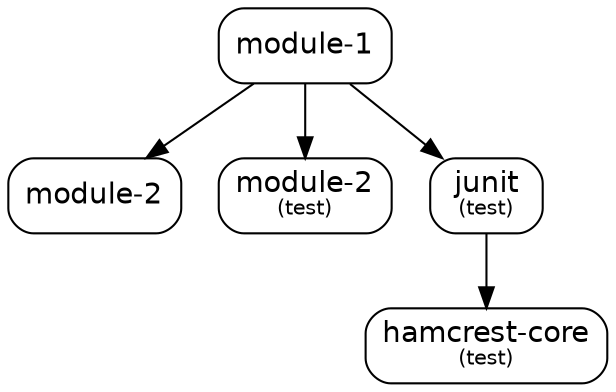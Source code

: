 digraph "module-1" {
  node [shape="box",style="rounded",fontname="Helvetica",fontsize="14"]
  edge [fontsize="10",fontname="Helvetica"]

  // Node Definitions:
  "com.github.ferstl:module-1"[label=<module-1>]
  "com.github.ferstl:module-2"[label=<module-2>]
  "com.github.ferstl:module-2:tests"[label=<module-2<font point-size="10"><br/>(test)</font>>]
  "junit:junit"[label=<junit<font point-size="10"><br/>(test)</font>>]
  "org.hamcrest:hamcrest-core"[label=<hamcrest-core<font point-size="10"><br/>(test)</font>>]

  // Edge Definitions:
  "com.github.ferstl:module-1" -> "com.github.ferstl:module-2"
  "com.github.ferstl:module-1" -> "com.github.ferstl:module-2:tests"
  "junit:junit" -> "org.hamcrest:hamcrest-core"
  "com.github.ferstl:module-1" -> "junit:junit"
}
